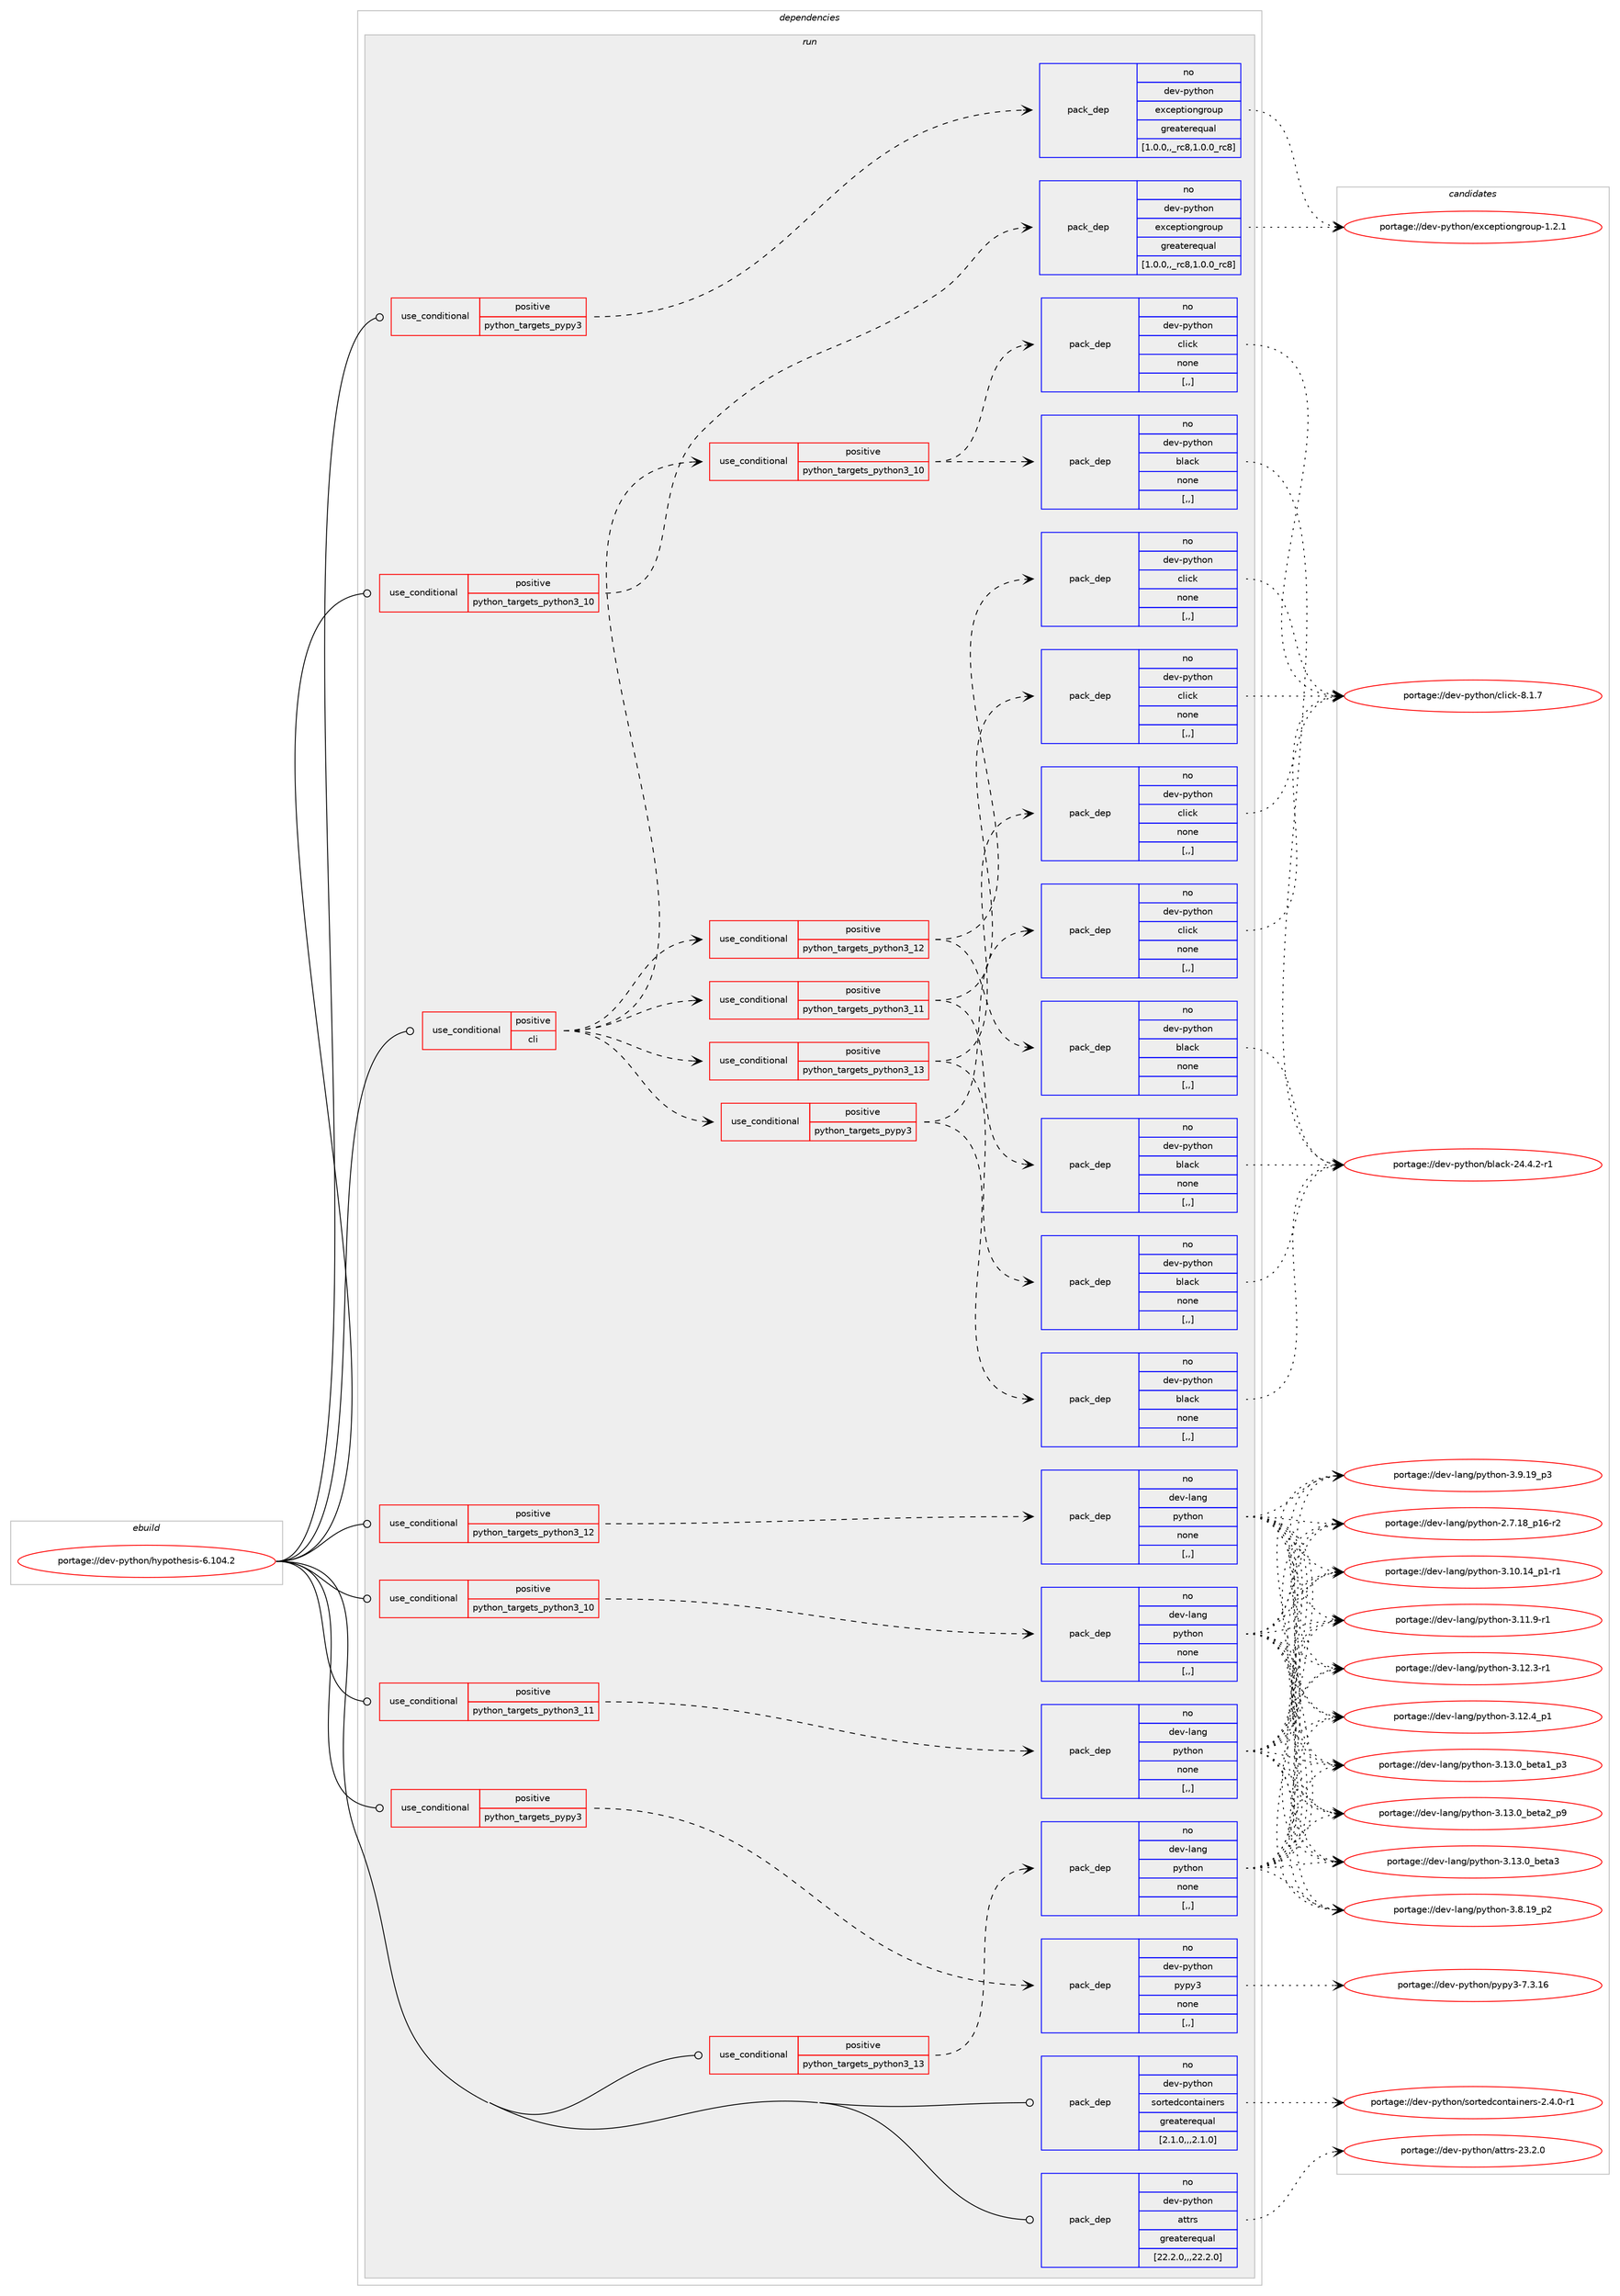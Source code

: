 digraph prolog {

# *************
# Graph options
# *************

newrank=true;
concentrate=true;
compound=true;
graph [rankdir=LR,fontname=Helvetica,fontsize=10,ranksep=1.5];#, ranksep=2.5, nodesep=0.2];
edge  [arrowhead=vee];
node  [fontname=Helvetica,fontsize=10];

# **********
# The ebuild
# **********

subgraph cluster_leftcol {
color=gray;
label=<<i>ebuild</i>>;
id [label="portage://dev-python/hypothesis-6.104.2", color=red, width=4, href="../dev-python/hypothesis-6.104.2.svg"];
}

# ****************
# The dependencies
# ****************

subgraph cluster_midcol {
color=gray;
label=<<i>dependencies</i>>;
subgraph cluster_compile {
fillcolor="#eeeeee";
style=filled;
label=<<i>compile</i>>;
}
subgraph cluster_compileandrun {
fillcolor="#eeeeee";
style=filled;
label=<<i>compile and run</i>>;
}
subgraph cluster_run {
fillcolor="#eeeeee";
style=filled;
label=<<i>run</i>>;
subgraph cond32559 {
dependency144678 [label=<<TABLE BORDER="0" CELLBORDER="1" CELLSPACING="0" CELLPADDING="4"><TR><TD ROWSPAN="3" CELLPADDING="10">use_conditional</TD></TR><TR><TD>positive</TD></TR><TR><TD>cli</TD></TR></TABLE>>, shape=none, color=red];
subgraph cond32560 {
dependency144679 [label=<<TABLE BORDER="0" CELLBORDER="1" CELLSPACING="0" CELLPADDING="4"><TR><TD ROWSPAN="3" CELLPADDING="10">use_conditional</TD></TR><TR><TD>positive</TD></TR><TR><TD>python_targets_pypy3</TD></TR></TABLE>>, shape=none, color=red];
subgraph pack110904 {
dependency144680 [label=<<TABLE BORDER="0" CELLBORDER="1" CELLSPACING="0" CELLPADDING="4" WIDTH="220"><TR><TD ROWSPAN="6" CELLPADDING="30">pack_dep</TD></TR><TR><TD WIDTH="110">no</TD></TR><TR><TD>dev-python</TD></TR><TR><TD>black</TD></TR><TR><TD>none</TD></TR><TR><TD>[,,]</TD></TR></TABLE>>, shape=none, color=blue];
}
dependency144679:e -> dependency144680:w [weight=20,style="dashed",arrowhead="vee"];
subgraph pack110905 {
dependency144681 [label=<<TABLE BORDER="0" CELLBORDER="1" CELLSPACING="0" CELLPADDING="4" WIDTH="220"><TR><TD ROWSPAN="6" CELLPADDING="30">pack_dep</TD></TR><TR><TD WIDTH="110">no</TD></TR><TR><TD>dev-python</TD></TR><TR><TD>click</TD></TR><TR><TD>none</TD></TR><TR><TD>[,,]</TD></TR></TABLE>>, shape=none, color=blue];
}
dependency144679:e -> dependency144681:w [weight=20,style="dashed",arrowhead="vee"];
}
dependency144678:e -> dependency144679:w [weight=20,style="dashed",arrowhead="vee"];
subgraph cond32561 {
dependency144682 [label=<<TABLE BORDER="0" CELLBORDER="1" CELLSPACING="0" CELLPADDING="4"><TR><TD ROWSPAN="3" CELLPADDING="10">use_conditional</TD></TR><TR><TD>positive</TD></TR><TR><TD>python_targets_python3_10</TD></TR></TABLE>>, shape=none, color=red];
subgraph pack110906 {
dependency144683 [label=<<TABLE BORDER="0" CELLBORDER="1" CELLSPACING="0" CELLPADDING="4" WIDTH="220"><TR><TD ROWSPAN="6" CELLPADDING="30">pack_dep</TD></TR><TR><TD WIDTH="110">no</TD></TR><TR><TD>dev-python</TD></TR><TR><TD>black</TD></TR><TR><TD>none</TD></TR><TR><TD>[,,]</TD></TR></TABLE>>, shape=none, color=blue];
}
dependency144682:e -> dependency144683:w [weight=20,style="dashed",arrowhead="vee"];
subgraph pack110907 {
dependency144684 [label=<<TABLE BORDER="0" CELLBORDER="1" CELLSPACING="0" CELLPADDING="4" WIDTH="220"><TR><TD ROWSPAN="6" CELLPADDING="30">pack_dep</TD></TR><TR><TD WIDTH="110">no</TD></TR><TR><TD>dev-python</TD></TR><TR><TD>click</TD></TR><TR><TD>none</TD></TR><TR><TD>[,,]</TD></TR></TABLE>>, shape=none, color=blue];
}
dependency144682:e -> dependency144684:w [weight=20,style="dashed",arrowhead="vee"];
}
dependency144678:e -> dependency144682:w [weight=20,style="dashed",arrowhead="vee"];
subgraph cond32562 {
dependency144685 [label=<<TABLE BORDER="0" CELLBORDER="1" CELLSPACING="0" CELLPADDING="4"><TR><TD ROWSPAN="3" CELLPADDING="10">use_conditional</TD></TR><TR><TD>positive</TD></TR><TR><TD>python_targets_python3_11</TD></TR></TABLE>>, shape=none, color=red];
subgraph pack110908 {
dependency144686 [label=<<TABLE BORDER="0" CELLBORDER="1" CELLSPACING="0" CELLPADDING="4" WIDTH="220"><TR><TD ROWSPAN="6" CELLPADDING="30">pack_dep</TD></TR><TR><TD WIDTH="110">no</TD></TR><TR><TD>dev-python</TD></TR><TR><TD>black</TD></TR><TR><TD>none</TD></TR><TR><TD>[,,]</TD></TR></TABLE>>, shape=none, color=blue];
}
dependency144685:e -> dependency144686:w [weight=20,style="dashed",arrowhead="vee"];
subgraph pack110909 {
dependency144687 [label=<<TABLE BORDER="0" CELLBORDER="1" CELLSPACING="0" CELLPADDING="4" WIDTH="220"><TR><TD ROWSPAN="6" CELLPADDING="30">pack_dep</TD></TR><TR><TD WIDTH="110">no</TD></TR><TR><TD>dev-python</TD></TR><TR><TD>click</TD></TR><TR><TD>none</TD></TR><TR><TD>[,,]</TD></TR></TABLE>>, shape=none, color=blue];
}
dependency144685:e -> dependency144687:w [weight=20,style="dashed",arrowhead="vee"];
}
dependency144678:e -> dependency144685:w [weight=20,style="dashed",arrowhead="vee"];
subgraph cond32563 {
dependency144688 [label=<<TABLE BORDER="0" CELLBORDER="1" CELLSPACING="0" CELLPADDING="4"><TR><TD ROWSPAN="3" CELLPADDING="10">use_conditional</TD></TR><TR><TD>positive</TD></TR><TR><TD>python_targets_python3_12</TD></TR></TABLE>>, shape=none, color=red];
subgraph pack110910 {
dependency144689 [label=<<TABLE BORDER="0" CELLBORDER="1" CELLSPACING="0" CELLPADDING="4" WIDTH="220"><TR><TD ROWSPAN="6" CELLPADDING="30">pack_dep</TD></TR><TR><TD WIDTH="110">no</TD></TR><TR><TD>dev-python</TD></TR><TR><TD>black</TD></TR><TR><TD>none</TD></TR><TR><TD>[,,]</TD></TR></TABLE>>, shape=none, color=blue];
}
dependency144688:e -> dependency144689:w [weight=20,style="dashed",arrowhead="vee"];
subgraph pack110911 {
dependency144690 [label=<<TABLE BORDER="0" CELLBORDER="1" CELLSPACING="0" CELLPADDING="4" WIDTH="220"><TR><TD ROWSPAN="6" CELLPADDING="30">pack_dep</TD></TR><TR><TD WIDTH="110">no</TD></TR><TR><TD>dev-python</TD></TR><TR><TD>click</TD></TR><TR><TD>none</TD></TR><TR><TD>[,,]</TD></TR></TABLE>>, shape=none, color=blue];
}
dependency144688:e -> dependency144690:w [weight=20,style="dashed",arrowhead="vee"];
}
dependency144678:e -> dependency144688:w [weight=20,style="dashed",arrowhead="vee"];
subgraph cond32564 {
dependency144691 [label=<<TABLE BORDER="0" CELLBORDER="1" CELLSPACING="0" CELLPADDING="4"><TR><TD ROWSPAN="3" CELLPADDING="10">use_conditional</TD></TR><TR><TD>positive</TD></TR><TR><TD>python_targets_python3_13</TD></TR></TABLE>>, shape=none, color=red];
subgraph pack110912 {
dependency144692 [label=<<TABLE BORDER="0" CELLBORDER="1" CELLSPACING="0" CELLPADDING="4" WIDTH="220"><TR><TD ROWSPAN="6" CELLPADDING="30">pack_dep</TD></TR><TR><TD WIDTH="110">no</TD></TR><TR><TD>dev-python</TD></TR><TR><TD>black</TD></TR><TR><TD>none</TD></TR><TR><TD>[,,]</TD></TR></TABLE>>, shape=none, color=blue];
}
dependency144691:e -> dependency144692:w [weight=20,style="dashed",arrowhead="vee"];
subgraph pack110913 {
dependency144693 [label=<<TABLE BORDER="0" CELLBORDER="1" CELLSPACING="0" CELLPADDING="4" WIDTH="220"><TR><TD ROWSPAN="6" CELLPADDING="30">pack_dep</TD></TR><TR><TD WIDTH="110">no</TD></TR><TR><TD>dev-python</TD></TR><TR><TD>click</TD></TR><TR><TD>none</TD></TR><TR><TD>[,,]</TD></TR></TABLE>>, shape=none, color=blue];
}
dependency144691:e -> dependency144693:w [weight=20,style="dashed",arrowhead="vee"];
}
dependency144678:e -> dependency144691:w [weight=20,style="dashed",arrowhead="vee"];
}
id:e -> dependency144678:w [weight=20,style="solid",arrowhead="odot"];
subgraph cond32565 {
dependency144694 [label=<<TABLE BORDER="0" CELLBORDER="1" CELLSPACING="0" CELLPADDING="4"><TR><TD ROWSPAN="3" CELLPADDING="10">use_conditional</TD></TR><TR><TD>positive</TD></TR><TR><TD>python_targets_pypy3</TD></TR></TABLE>>, shape=none, color=red];
subgraph pack110914 {
dependency144695 [label=<<TABLE BORDER="0" CELLBORDER="1" CELLSPACING="0" CELLPADDING="4" WIDTH="220"><TR><TD ROWSPAN="6" CELLPADDING="30">pack_dep</TD></TR><TR><TD WIDTH="110">no</TD></TR><TR><TD>dev-python</TD></TR><TR><TD>exceptiongroup</TD></TR><TR><TD>greaterequal</TD></TR><TR><TD>[1.0.0,,_rc8,1.0.0_rc8]</TD></TR></TABLE>>, shape=none, color=blue];
}
dependency144694:e -> dependency144695:w [weight=20,style="dashed",arrowhead="vee"];
}
id:e -> dependency144694:w [weight=20,style="solid",arrowhead="odot"];
subgraph cond32566 {
dependency144696 [label=<<TABLE BORDER="0" CELLBORDER="1" CELLSPACING="0" CELLPADDING="4"><TR><TD ROWSPAN="3" CELLPADDING="10">use_conditional</TD></TR><TR><TD>positive</TD></TR><TR><TD>python_targets_pypy3</TD></TR></TABLE>>, shape=none, color=red];
subgraph pack110915 {
dependency144697 [label=<<TABLE BORDER="0" CELLBORDER="1" CELLSPACING="0" CELLPADDING="4" WIDTH="220"><TR><TD ROWSPAN="6" CELLPADDING="30">pack_dep</TD></TR><TR><TD WIDTH="110">no</TD></TR><TR><TD>dev-python</TD></TR><TR><TD>pypy3</TD></TR><TR><TD>none</TD></TR><TR><TD>[,,]</TD></TR></TABLE>>, shape=none, color=blue];
}
dependency144696:e -> dependency144697:w [weight=20,style="dashed",arrowhead="vee"];
}
id:e -> dependency144696:w [weight=20,style="solid",arrowhead="odot"];
subgraph cond32567 {
dependency144698 [label=<<TABLE BORDER="0" CELLBORDER="1" CELLSPACING="0" CELLPADDING="4"><TR><TD ROWSPAN="3" CELLPADDING="10">use_conditional</TD></TR><TR><TD>positive</TD></TR><TR><TD>python_targets_python3_10</TD></TR></TABLE>>, shape=none, color=red];
subgraph pack110916 {
dependency144699 [label=<<TABLE BORDER="0" CELLBORDER="1" CELLSPACING="0" CELLPADDING="4" WIDTH="220"><TR><TD ROWSPAN="6" CELLPADDING="30">pack_dep</TD></TR><TR><TD WIDTH="110">no</TD></TR><TR><TD>dev-lang</TD></TR><TR><TD>python</TD></TR><TR><TD>none</TD></TR><TR><TD>[,,]</TD></TR></TABLE>>, shape=none, color=blue];
}
dependency144698:e -> dependency144699:w [weight=20,style="dashed",arrowhead="vee"];
}
id:e -> dependency144698:w [weight=20,style="solid",arrowhead="odot"];
subgraph cond32568 {
dependency144700 [label=<<TABLE BORDER="0" CELLBORDER="1" CELLSPACING="0" CELLPADDING="4"><TR><TD ROWSPAN="3" CELLPADDING="10">use_conditional</TD></TR><TR><TD>positive</TD></TR><TR><TD>python_targets_python3_10</TD></TR></TABLE>>, shape=none, color=red];
subgraph pack110917 {
dependency144701 [label=<<TABLE BORDER="0" CELLBORDER="1" CELLSPACING="0" CELLPADDING="4" WIDTH="220"><TR><TD ROWSPAN="6" CELLPADDING="30">pack_dep</TD></TR><TR><TD WIDTH="110">no</TD></TR><TR><TD>dev-python</TD></TR><TR><TD>exceptiongroup</TD></TR><TR><TD>greaterequal</TD></TR><TR><TD>[1.0.0,,_rc8,1.0.0_rc8]</TD></TR></TABLE>>, shape=none, color=blue];
}
dependency144700:e -> dependency144701:w [weight=20,style="dashed",arrowhead="vee"];
}
id:e -> dependency144700:w [weight=20,style="solid",arrowhead="odot"];
subgraph cond32569 {
dependency144702 [label=<<TABLE BORDER="0" CELLBORDER="1" CELLSPACING="0" CELLPADDING="4"><TR><TD ROWSPAN="3" CELLPADDING="10">use_conditional</TD></TR><TR><TD>positive</TD></TR><TR><TD>python_targets_python3_11</TD></TR></TABLE>>, shape=none, color=red];
subgraph pack110918 {
dependency144703 [label=<<TABLE BORDER="0" CELLBORDER="1" CELLSPACING="0" CELLPADDING="4" WIDTH="220"><TR><TD ROWSPAN="6" CELLPADDING="30">pack_dep</TD></TR><TR><TD WIDTH="110">no</TD></TR><TR><TD>dev-lang</TD></TR><TR><TD>python</TD></TR><TR><TD>none</TD></TR><TR><TD>[,,]</TD></TR></TABLE>>, shape=none, color=blue];
}
dependency144702:e -> dependency144703:w [weight=20,style="dashed",arrowhead="vee"];
}
id:e -> dependency144702:w [weight=20,style="solid",arrowhead="odot"];
subgraph cond32570 {
dependency144704 [label=<<TABLE BORDER="0" CELLBORDER="1" CELLSPACING="0" CELLPADDING="4"><TR><TD ROWSPAN="3" CELLPADDING="10">use_conditional</TD></TR><TR><TD>positive</TD></TR><TR><TD>python_targets_python3_12</TD></TR></TABLE>>, shape=none, color=red];
subgraph pack110919 {
dependency144705 [label=<<TABLE BORDER="0" CELLBORDER="1" CELLSPACING="0" CELLPADDING="4" WIDTH="220"><TR><TD ROWSPAN="6" CELLPADDING="30">pack_dep</TD></TR><TR><TD WIDTH="110">no</TD></TR><TR><TD>dev-lang</TD></TR><TR><TD>python</TD></TR><TR><TD>none</TD></TR><TR><TD>[,,]</TD></TR></TABLE>>, shape=none, color=blue];
}
dependency144704:e -> dependency144705:w [weight=20,style="dashed",arrowhead="vee"];
}
id:e -> dependency144704:w [weight=20,style="solid",arrowhead="odot"];
subgraph cond32571 {
dependency144706 [label=<<TABLE BORDER="0" CELLBORDER="1" CELLSPACING="0" CELLPADDING="4"><TR><TD ROWSPAN="3" CELLPADDING="10">use_conditional</TD></TR><TR><TD>positive</TD></TR><TR><TD>python_targets_python3_13</TD></TR></TABLE>>, shape=none, color=red];
subgraph pack110920 {
dependency144707 [label=<<TABLE BORDER="0" CELLBORDER="1" CELLSPACING="0" CELLPADDING="4" WIDTH="220"><TR><TD ROWSPAN="6" CELLPADDING="30">pack_dep</TD></TR><TR><TD WIDTH="110">no</TD></TR><TR><TD>dev-lang</TD></TR><TR><TD>python</TD></TR><TR><TD>none</TD></TR><TR><TD>[,,]</TD></TR></TABLE>>, shape=none, color=blue];
}
dependency144706:e -> dependency144707:w [weight=20,style="dashed",arrowhead="vee"];
}
id:e -> dependency144706:w [weight=20,style="solid",arrowhead="odot"];
subgraph pack110921 {
dependency144708 [label=<<TABLE BORDER="0" CELLBORDER="1" CELLSPACING="0" CELLPADDING="4" WIDTH="220"><TR><TD ROWSPAN="6" CELLPADDING="30">pack_dep</TD></TR><TR><TD WIDTH="110">no</TD></TR><TR><TD>dev-python</TD></TR><TR><TD>attrs</TD></TR><TR><TD>greaterequal</TD></TR><TR><TD>[22.2.0,,,22.2.0]</TD></TR></TABLE>>, shape=none, color=blue];
}
id:e -> dependency144708:w [weight=20,style="solid",arrowhead="odot"];
subgraph pack110922 {
dependency144709 [label=<<TABLE BORDER="0" CELLBORDER="1" CELLSPACING="0" CELLPADDING="4" WIDTH="220"><TR><TD ROWSPAN="6" CELLPADDING="30">pack_dep</TD></TR><TR><TD WIDTH="110">no</TD></TR><TR><TD>dev-python</TD></TR><TR><TD>sortedcontainers</TD></TR><TR><TD>greaterequal</TD></TR><TR><TD>[2.1.0,,,2.1.0]</TD></TR></TABLE>>, shape=none, color=blue];
}
id:e -> dependency144709:w [weight=20,style="solid",arrowhead="odot"];
}
}

# **************
# The candidates
# **************

subgraph cluster_choices {
rank=same;
color=gray;
label=<<i>candidates</i>>;

subgraph choice110904 {
color=black;
nodesep=1;
choice1001011184511212111610411111047981089799107455052465246504511449 [label="portage://dev-python/black-24.4.2-r1", color=red, width=4,href="../dev-python/black-24.4.2-r1.svg"];
dependency144680:e -> choice1001011184511212111610411111047981089799107455052465246504511449:w [style=dotted,weight="100"];
}
subgraph choice110905 {
color=black;
nodesep=1;
choice10010111845112121116104111110479910810599107455646494655 [label="portage://dev-python/click-8.1.7", color=red, width=4,href="../dev-python/click-8.1.7.svg"];
dependency144681:e -> choice10010111845112121116104111110479910810599107455646494655:w [style=dotted,weight="100"];
}
subgraph choice110906 {
color=black;
nodesep=1;
choice1001011184511212111610411111047981089799107455052465246504511449 [label="portage://dev-python/black-24.4.2-r1", color=red, width=4,href="../dev-python/black-24.4.2-r1.svg"];
dependency144683:e -> choice1001011184511212111610411111047981089799107455052465246504511449:w [style=dotted,weight="100"];
}
subgraph choice110907 {
color=black;
nodesep=1;
choice10010111845112121116104111110479910810599107455646494655 [label="portage://dev-python/click-8.1.7", color=red, width=4,href="../dev-python/click-8.1.7.svg"];
dependency144684:e -> choice10010111845112121116104111110479910810599107455646494655:w [style=dotted,weight="100"];
}
subgraph choice110908 {
color=black;
nodesep=1;
choice1001011184511212111610411111047981089799107455052465246504511449 [label="portage://dev-python/black-24.4.2-r1", color=red, width=4,href="../dev-python/black-24.4.2-r1.svg"];
dependency144686:e -> choice1001011184511212111610411111047981089799107455052465246504511449:w [style=dotted,weight="100"];
}
subgraph choice110909 {
color=black;
nodesep=1;
choice10010111845112121116104111110479910810599107455646494655 [label="portage://dev-python/click-8.1.7", color=red, width=4,href="../dev-python/click-8.1.7.svg"];
dependency144687:e -> choice10010111845112121116104111110479910810599107455646494655:w [style=dotted,weight="100"];
}
subgraph choice110910 {
color=black;
nodesep=1;
choice1001011184511212111610411111047981089799107455052465246504511449 [label="portage://dev-python/black-24.4.2-r1", color=red, width=4,href="../dev-python/black-24.4.2-r1.svg"];
dependency144689:e -> choice1001011184511212111610411111047981089799107455052465246504511449:w [style=dotted,weight="100"];
}
subgraph choice110911 {
color=black;
nodesep=1;
choice10010111845112121116104111110479910810599107455646494655 [label="portage://dev-python/click-8.1.7", color=red, width=4,href="../dev-python/click-8.1.7.svg"];
dependency144690:e -> choice10010111845112121116104111110479910810599107455646494655:w [style=dotted,weight="100"];
}
subgraph choice110912 {
color=black;
nodesep=1;
choice1001011184511212111610411111047981089799107455052465246504511449 [label="portage://dev-python/black-24.4.2-r1", color=red, width=4,href="../dev-python/black-24.4.2-r1.svg"];
dependency144692:e -> choice1001011184511212111610411111047981089799107455052465246504511449:w [style=dotted,weight="100"];
}
subgraph choice110913 {
color=black;
nodesep=1;
choice10010111845112121116104111110479910810599107455646494655 [label="portage://dev-python/click-8.1.7", color=red, width=4,href="../dev-python/click-8.1.7.svg"];
dependency144693:e -> choice10010111845112121116104111110479910810599107455646494655:w [style=dotted,weight="100"];
}
subgraph choice110914 {
color=black;
nodesep=1;
choice100101118451121211161041111104710112099101112116105111110103114111117112454946504649 [label="portage://dev-python/exceptiongroup-1.2.1", color=red, width=4,href="../dev-python/exceptiongroup-1.2.1.svg"];
dependency144695:e -> choice100101118451121211161041111104710112099101112116105111110103114111117112454946504649:w [style=dotted,weight="100"];
}
subgraph choice110915 {
color=black;
nodesep=1;
choice10010111845112121116104111110471121211121215145554651464954 [label="portage://dev-python/pypy3-7.3.16", color=red, width=4,href="../dev-python/pypy3-7.3.16.svg"];
dependency144697:e -> choice10010111845112121116104111110471121211121215145554651464954:w [style=dotted,weight="100"];
}
subgraph choice110916 {
color=black;
nodesep=1;
choice100101118451089711010347112121116104111110455046554649569511249544511450 [label="portage://dev-lang/python-2.7.18_p16-r2", color=red, width=4,href="../dev-lang/python-2.7.18_p16-r2.svg"];
choice100101118451089711010347112121116104111110455146494846495295112494511449 [label="portage://dev-lang/python-3.10.14_p1-r1", color=red, width=4,href="../dev-lang/python-3.10.14_p1-r1.svg"];
choice100101118451089711010347112121116104111110455146494946574511449 [label="portage://dev-lang/python-3.11.9-r1", color=red, width=4,href="../dev-lang/python-3.11.9-r1.svg"];
choice100101118451089711010347112121116104111110455146495046514511449 [label="portage://dev-lang/python-3.12.3-r1", color=red, width=4,href="../dev-lang/python-3.12.3-r1.svg"];
choice100101118451089711010347112121116104111110455146495046529511249 [label="portage://dev-lang/python-3.12.4_p1", color=red, width=4,href="../dev-lang/python-3.12.4_p1.svg"];
choice10010111845108971101034711212111610411111045514649514648959810111697499511251 [label="portage://dev-lang/python-3.13.0_beta1_p3", color=red, width=4,href="../dev-lang/python-3.13.0_beta1_p3.svg"];
choice10010111845108971101034711212111610411111045514649514648959810111697509511257 [label="portage://dev-lang/python-3.13.0_beta2_p9", color=red, width=4,href="../dev-lang/python-3.13.0_beta2_p9.svg"];
choice1001011184510897110103471121211161041111104551464951464895981011169751 [label="portage://dev-lang/python-3.13.0_beta3", color=red, width=4,href="../dev-lang/python-3.13.0_beta3.svg"];
choice100101118451089711010347112121116104111110455146564649579511250 [label="portage://dev-lang/python-3.8.19_p2", color=red, width=4,href="../dev-lang/python-3.8.19_p2.svg"];
choice100101118451089711010347112121116104111110455146574649579511251 [label="portage://dev-lang/python-3.9.19_p3", color=red, width=4,href="../dev-lang/python-3.9.19_p3.svg"];
dependency144699:e -> choice100101118451089711010347112121116104111110455046554649569511249544511450:w [style=dotted,weight="100"];
dependency144699:e -> choice100101118451089711010347112121116104111110455146494846495295112494511449:w [style=dotted,weight="100"];
dependency144699:e -> choice100101118451089711010347112121116104111110455146494946574511449:w [style=dotted,weight="100"];
dependency144699:e -> choice100101118451089711010347112121116104111110455146495046514511449:w [style=dotted,weight="100"];
dependency144699:e -> choice100101118451089711010347112121116104111110455146495046529511249:w [style=dotted,weight="100"];
dependency144699:e -> choice10010111845108971101034711212111610411111045514649514648959810111697499511251:w [style=dotted,weight="100"];
dependency144699:e -> choice10010111845108971101034711212111610411111045514649514648959810111697509511257:w [style=dotted,weight="100"];
dependency144699:e -> choice1001011184510897110103471121211161041111104551464951464895981011169751:w [style=dotted,weight="100"];
dependency144699:e -> choice100101118451089711010347112121116104111110455146564649579511250:w [style=dotted,weight="100"];
dependency144699:e -> choice100101118451089711010347112121116104111110455146574649579511251:w [style=dotted,weight="100"];
}
subgraph choice110917 {
color=black;
nodesep=1;
choice100101118451121211161041111104710112099101112116105111110103114111117112454946504649 [label="portage://dev-python/exceptiongroup-1.2.1", color=red, width=4,href="../dev-python/exceptiongroup-1.2.1.svg"];
dependency144701:e -> choice100101118451121211161041111104710112099101112116105111110103114111117112454946504649:w [style=dotted,weight="100"];
}
subgraph choice110918 {
color=black;
nodesep=1;
choice100101118451089711010347112121116104111110455046554649569511249544511450 [label="portage://dev-lang/python-2.7.18_p16-r2", color=red, width=4,href="../dev-lang/python-2.7.18_p16-r2.svg"];
choice100101118451089711010347112121116104111110455146494846495295112494511449 [label="portage://dev-lang/python-3.10.14_p1-r1", color=red, width=4,href="../dev-lang/python-3.10.14_p1-r1.svg"];
choice100101118451089711010347112121116104111110455146494946574511449 [label="portage://dev-lang/python-3.11.9-r1", color=red, width=4,href="../dev-lang/python-3.11.9-r1.svg"];
choice100101118451089711010347112121116104111110455146495046514511449 [label="portage://dev-lang/python-3.12.3-r1", color=red, width=4,href="../dev-lang/python-3.12.3-r1.svg"];
choice100101118451089711010347112121116104111110455146495046529511249 [label="portage://dev-lang/python-3.12.4_p1", color=red, width=4,href="../dev-lang/python-3.12.4_p1.svg"];
choice10010111845108971101034711212111610411111045514649514648959810111697499511251 [label="portage://dev-lang/python-3.13.0_beta1_p3", color=red, width=4,href="../dev-lang/python-3.13.0_beta1_p3.svg"];
choice10010111845108971101034711212111610411111045514649514648959810111697509511257 [label="portage://dev-lang/python-3.13.0_beta2_p9", color=red, width=4,href="../dev-lang/python-3.13.0_beta2_p9.svg"];
choice1001011184510897110103471121211161041111104551464951464895981011169751 [label="portage://dev-lang/python-3.13.0_beta3", color=red, width=4,href="../dev-lang/python-3.13.0_beta3.svg"];
choice100101118451089711010347112121116104111110455146564649579511250 [label="portage://dev-lang/python-3.8.19_p2", color=red, width=4,href="../dev-lang/python-3.8.19_p2.svg"];
choice100101118451089711010347112121116104111110455146574649579511251 [label="portage://dev-lang/python-3.9.19_p3", color=red, width=4,href="../dev-lang/python-3.9.19_p3.svg"];
dependency144703:e -> choice100101118451089711010347112121116104111110455046554649569511249544511450:w [style=dotted,weight="100"];
dependency144703:e -> choice100101118451089711010347112121116104111110455146494846495295112494511449:w [style=dotted,weight="100"];
dependency144703:e -> choice100101118451089711010347112121116104111110455146494946574511449:w [style=dotted,weight="100"];
dependency144703:e -> choice100101118451089711010347112121116104111110455146495046514511449:w [style=dotted,weight="100"];
dependency144703:e -> choice100101118451089711010347112121116104111110455146495046529511249:w [style=dotted,weight="100"];
dependency144703:e -> choice10010111845108971101034711212111610411111045514649514648959810111697499511251:w [style=dotted,weight="100"];
dependency144703:e -> choice10010111845108971101034711212111610411111045514649514648959810111697509511257:w [style=dotted,weight="100"];
dependency144703:e -> choice1001011184510897110103471121211161041111104551464951464895981011169751:w [style=dotted,weight="100"];
dependency144703:e -> choice100101118451089711010347112121116104111110455146564649579511250:w [style=dotted,weight="100"];
dependency144703:e -> choice100101118451089711010347112121116104111110455146574649579511251:w [style=dotted,weight="100"];
}
subgraph choice110919 {
color=black;
nodesep=1;
choice100101118451089711010347112121116104111110455046554649569511249544511450 [label="portage://dev-lang/python-2.7.18_p16-r2", color=red, width=4,href="../dev-lang/python-2.7.18_p16-r2.svg"];
choice100101118451089711010347112121116104111110455146494846495295112494511449 [label="portage://dev-lang/python-3.10.14_p1-r1", color=red, width=4,href="../dev-lang/python-3.10.14_p1-r1.svg"];
choice100101118451089711010347112121116104111110455146494946574511449 [label="portage://dev-lang/python-3.11.9-r1", color=red, width=4,href="../dev-lang/python-3.11.9-r1.svg"];
choice100101118451089711010347112121116104111110455146495046514511449 [label="portage://dev-lang/python-3.12.3-r1", color=red, width=4,href="../dev-lang/python-3.12.3-r1.svg"];
choice100101118451089711010347112121116104111110455146495046529511249 [label="portage://dev-lang/python-3.12.4_p1", color=red, width=4,href="../dev-lang/python-3.12.4_p1.svg"];
choice10010111845108971101034711212111610411111045514649514648959810111697499511251 [label="portage://dev-lang/python-3.13.0_beta1_p3", color=red, width=4,href="../dev-lang/python-3.13.0_beta1_p3.svg"];
choice10010111845108971101034711212111610411111045514649514648959810111697509511257 [label="portage://dev-lang/python-3.13.0_beta2_p9", color=red, width=4,href="../dev-lang/python-3.13.0_beta2_p9.svg"];
choice1001011184510897110103471121211161041111104551464951464895981011169751 [label="portage://dev-lang/python-3.13.0_beta3", color=red, width=4,href="../dev-lang/python-3.13.0_beta3.svg"];
choice100101118451089711010347112121116104111110455146564649579511250 [label="portage://dev-lang/python-3.8.19_p2", color=red, width=4,href="../dev-lang/python-3.8.19_p2.svg"];
choice100101118451089711010347112121116104111110455146574649579511251 [label="portage://dev-lang/python-3.9.19_p3", color=red, width=4,href="../dev-lang/python-3.9.19_p3.svg"];
dependency144705:e -> choice100101118451089711010347112121116104111110455046554649569511249544511450:w [style=dotted,weight="100"];
dependency144705:e -> choice100101118451089711010347112121116104111110455146494846495295112494511449:w [style=dotted,weight="100"];
dependency144705:e -> choice100101118451089711010347112121116104111110455146494946574511449:w [style=dotted,weight="100"];
dependency144705:e -> choice100101118451089711010347112121116104111110455146495046514511449:w [style=dotted,weight="100"];
dependency144705:e -> choice100101118451089711010347112121116104111110455146495046529511249:w [style=dotted,weight="100"];
dependency144705:e -> choice10010111845108971101034711212111610411111045514649514648959810111697499511251:w [style=dotted,weight="100"];
dependency144705:e -> choice10010111845108971101034711212111610411111045514649514648959810111697509511257:w [style=dotted,weight="100"];
dependency144705:e -> choice1001011184510897110103471121211161041111104551464951464895981011169751:w [style=dotted,weight="100"];
dependency144705:e -> choice100101118451089711010347112121116104111110455146564649579511250:w [style=dotted,weight="100"];
dependency144705:e -> choice100101118451089711010347112121116104111110455146574649579511251:w [style=dotted,weight="100"];
}
subgraph choice110920 {
color=black;
nodesep=1;
choice100101118451089711010347112121116104111110455046554649569511249544511450 [label="portage://dev-lang/python-2.7.18_p16-r2", color=red, width=4,href="../dev-lang/python-2.7.18_p16-r2.svg"];
choice100101118451089711010347112121116104111110455146494846495295112494511449 [label="portage://dev-lang/python-3.10.14_p1-r1", color=red, width=4,href="../dev-lang/python-3.10.14_p1-r1.svg"];
choice100101118451089711010347112121116104111110455146494946574511449 [label="portage://dev-lang/python-3.11.9-r1", color=red, width=4,href="../dev-lang/python-3.11.9-r1.svg"];
choice100101118451089711010347112121116104111110455146495046514511449 [label="portage://dev-lang/python-3.12.3-r1", color=red, width=4,href="../dev-lang/python-3.12.3-r1.svg"];
choice100101118451089711010347112121116104111110455146495046529511249 [label="portage://dev-lang/python-3.12.4_p1", color=red, width=4,href="../dev-lang/python-3.12.4_p1.svg"];
choice10010111845108971101034711212111610411111045514649514648959810111697499511251 [label="portage://dev-lang/python-3.13.0_beta1_p3", color=red, width=4,href="../dev-lang/python-3.13.0_beta1_p3.svg"];
choice10010111845108971101034711212111610411111045514649514648959810111697509511257 [label="portage://dev-lang/python-3.13.0_beta2_p9", color=red, width=4,href="../dev-lang/python-3.13.0_beta2_p9.svg"];
choice1001011184510897110103471121211161041111104551464951464895981011169751 [label="portage://dev-lang/python-3.13.0_beta3", color=red, width=4,href="../dev-lang/python-3.13.0_beta3.svg"];
choice100101118451089711010347112121116104111110455146564649579511250 [label="portage://dev-lang/python-3.8.19_p2", color=red, width=4,href="../dev-lang/python-3.8.19_p2.svg"];
choice100101118451089711010347112121116104111110455146574649579511251 [label="portage://dev-lang/python-3.9.19_p3", color=red, width=4,href="../dev-lang/python-3.9.19_p3.svg"];
dependency144707:e -> choice100101118451089711010347112121116104111110455046554649569511249544511450:w [style=dotted,weight="100"];
dependency144707:e -> choice100101118451089711010347112121116104111110455146494846495295112494511449:w [style=dotted,weight="100"];
dependency144707:e -> choice100101118451089711010347112121116104111110455146494946574511449:w [style=dotted,weight="100"];
dependency144707:e -> choice100101118451089711010347112121116104111110455146495046514511449:w [style=dotted,weight="100"];
dependency144707:e -> choice100101118451089711010347112121116104111110455146495046529511249:w [style=dotted,weight="100"];
dependency144707:e -> choice10010111845108971101034711212111610411111045514649514648959810111697499511251:w [style=dotted,weight="100"];
dependency144707:e -> choice10010111845108971101034711212111610411111045514649514648959810111697509511257:w [style=dotted,weight="100"];
dependency144707:e -> choice1001011184510897110103471121211161041111104551464951464895981011169751:w [style=dotted,weight="100"];
dependency144707:e -> choice100101118451089711010347112121116104111110455146564649579511250:w [style=dotted,weight="100"];
dependency144707:e -> choice100101118451089711010347112121116104111110455146574649579511251:w [style=dotted,weight="100"];
}
subgraph choice110921 {
color=black;
nodesep=1;
choice10010111845112121116104111110479711611611411545505146504648 [label="portage://dev-python/attrs-23.2.0", color=red, width=4,href="../dev-python/attrs-23.2.0.svg"];
dependency144708:e -> choice10010111845112121116104111110479711611611411545505146504648:w [style=dotted,weight="100"];
}
subgraph choice110922 {
color=black;
nodesep=1;
choice100101118451121211161041111104711511111411610110099111110116971051101011141154550465246484511449 [label="portage://dev-python/sortedcontainers-2.4.0-r1", color=red, width=4,href="../dev-python/sortedcontainers-2.4.0-r1.svg"];
dependency144709:e -> choice100101118451121211161041111104711511111411610110099111110116971051101011141154550465246484511449:w [style=dotted,weight="100"];
}
}

}
